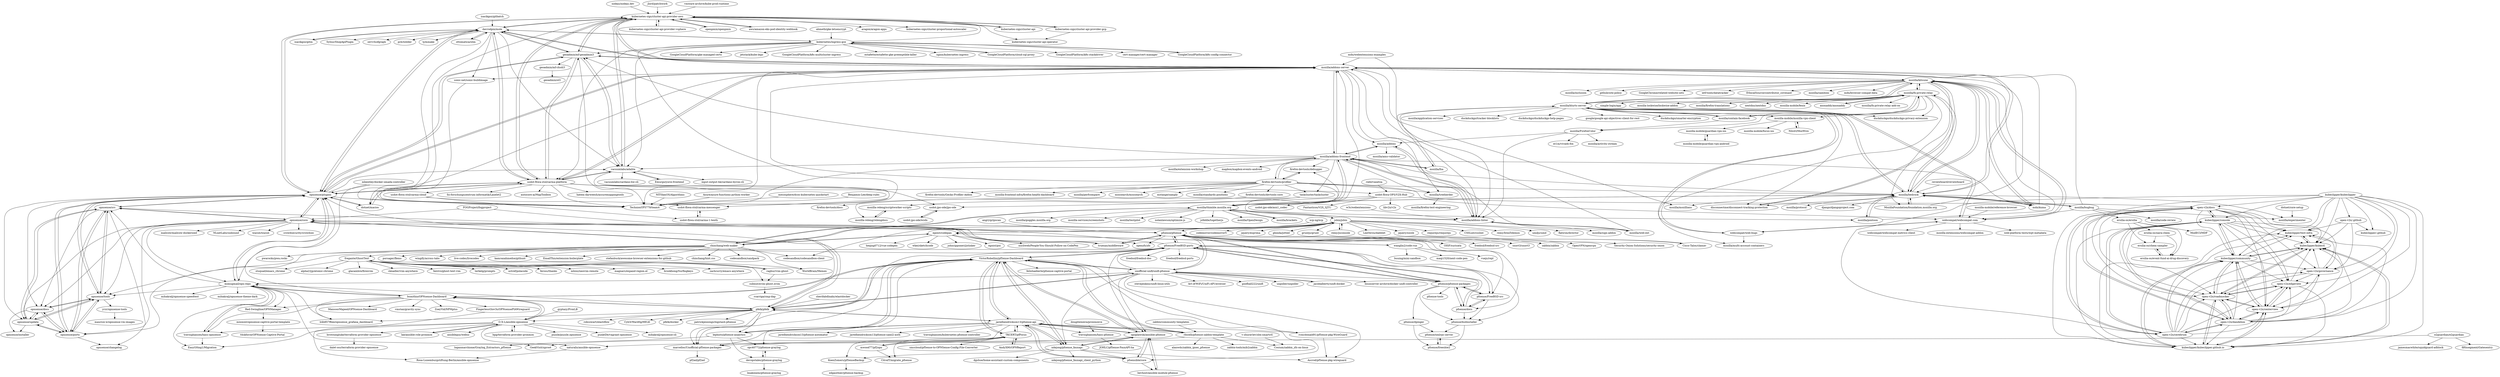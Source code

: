 digraph G {
"nodejs/nodejs.dev" -> "kubernetes-sigs/cluster-api-provider-aws" ["e"=1]
"fregante/GhostText" -> "raghur/vim-ghost"
"fregante/GhostText" -> "subnut/nvim-ghost.nvim"
"fregante/GhostText" -> "alpha22jp/atomic-chrome" ["e"=1]
"fregante/GhostText" -> "glacambre/firenvim" ["e"=1]
"fregante/GhostText" -> "cknadler/vim-anywhere" ["e"=1]
"fregante/GhostText" -> "falstro/ghost-text-vim"
"fregante/GhostText" -> "terkelg/prompts" ["e"=1]
"fregante/GhostText" -> "octref/polacode" ["e"=1]
"fregante/GhostText" -> "feross/thanks" ["e"=1]
"fregante/GhostText" -> "mhinz/neovim-remote" ["e"=1]
"fregante/GhostText" -> "magnars/expand-region.el" ["e"=1]
"fregante/GhostText" -> "WorldBrain/Memex" ["e"=1]
"fregante/GhostText" -> "brookhong/Surfingkeys" ["e"=1]
"fregante/GhostText" -> "zachcurry/emacs-anywhere" ["e"=1]
"fregante/GhostText" -> "stsquad/emacs_chrome" ["e"=1]
"GoogleCloudPlatform/k8s-config-connector" -> "kubernetes/ingress-gce" ["e"=1]
"pfsense/pfsense" -> "opnsense/core"
"pfsense/pfsense" -> "pfsense/FreeBSD-ports"
"pfsense/pfsense" -> "pfsense/pfsense-packages"
"pfsense/pfsense" -> "truenas/middleware" ["e"=1]
"pfsense/pfsense" -> "OISF/suricata" ["e"=1]
"pfsense/pfsense" -> "freebsd/freebsd-src" ["e"=1]
"pfsense/pfsense" -> "openzfs/zfs" ["e"=1]
"pfsense/pfsense" -> "pfsense/FreeBSD-src"
"pfsense/pfsense" -> "snort3/snort3" ["e"=1]
"pfsense/pfsense" -> "unofficial-unifi/unifi-pfsense"
"pfsense/pfsense" -> "pfsense/docs"
"pfsense/pfsense" -> "zabbix/zabbix" ["e"=1]
"pfsense/pfsense" -> "OpenVPN/openvpn" ["e"=1]
"pfsense/pfsense" -> "Security-Onion-Solutions/security-onion" ["e"=1]
"pfsense/pfsense" -> "Cisco-Talos/clamav" ["e"=1]
"anonaddy/anonaddy" -> "mozilla/fx-private-relay" ["e"=1]
"mozilla/fx-private-relay" -> "mozilla/blurts-server"
"mozilla/fx-private-relay" -> "mozilla/fx-private-relay-add-on"
"mozilla/fx-private-relay" -> "anonaddy/anonaddy" ["e"=1]
"mozilla/fx-private-relay" -> "simple-login/app" ["e"=1]
"mozilla/fx-private-relay" -> "mozilla/contain-facebook" ["e"=1]
"mozilla/fx-private-relay" -> "mozilla/multi-account-containers" ["e"=1]
"mozilla/fx-private-relay" -> "mozilla/kitsune"
"mozilla/fx-private-relay" -> "mozilla-mobile/mozilla-vpn-client"
"mozilla/fx-private-relay" -> "mozilla-lockwise/lockwise-addon" ["e"=1]
"mozilla/fx-private-relay" -> "mozilla/firefox-translations" ["e"=1]
"mozilla/fx-private-relay" -> "mozilla/FirefoxColor"
"mozilla/fx-private-relay" -> "duckduckgo/duckduckgo-privacy-extension" ["e"=1]
"mozilla/fx-private-relay" -> "mozilla/bedrock"
"mozilla/fx-private-relay" -> "nextdns/nextdns" ["e"=1]
"mozilla/fx-private-relay" -> "mozilla-mobile/fenix" ["e"=1]
"ottomatica/slim" -> "davrodpin/mole" ["e"=1]
"mbentley/docker-omada-controller" -> "mimugmail/opn-repo" ["e"=1]
"mbentley/docker-omada-controller" -> "opnsense/plugins" ["e"=1]
"kubernetes-sigs/cluster-api" -> "kubernetes-sigs/cluster-api-provider-aws" ["e"=1]
"davrodpin/mole" -> "geoadmin/mf-geoadmin3"
"davrodpin/mole" -> "usdot-fhwa-stol/carma-platform"
"davrodpin/mole" -> "TechnionYP5779/team4"
"davrodpin/mole" -> "kubernetes-sigs/cluster-api-provider-aws"
"davrodpin/mole" -> "vacuumlabs/adalite"
"davrodpin/mole" -> "mozilla/addons-server"
"davrodpin/mole" -> "opnsense/plugins"
"davrodpin/mole" -> "kubernetes/ingress-gce"
"davrodpin/mole" -> "ottomatica/slim" ["e"=1]
"davrodpin/mole" -> "sonic-net/sonic-buildimage" ["e"=1]
"davrodpin/mole" -> "isacikgoz/gitin" ["e"=1]
"davrodpin/mole" -> "Sylius/ShopApiPlugin" ["e"=1]
"davrodpin/mole" -> "zevv/lsofgraph" ["e"=1]
"davrodpin/mole" -> "pch/welder" ["e"=1]
"davrodpin/mole" -> "tj/mmake" ["e"=1]
"e2guardian/e2guardian" -> "marcelloc/Unofficial-pfSense-packages"
"e2guardian/e2guardian" -> "jamesmacwhite/squidguard-adblock"
"e2guardian/e2guardian" -> "fifthsegment/Gatesentry"
"FOGProject/fogproject" -> "opnsense/core" ["e"=1]
"FOGProject/fogproject" -> "pfsense/pfsense" ["e"=1]
"unofficial-unifi/unifi-pfsense" -> "Ascrod/pfSense-pkg-wireguard"
"unofficial-unifi/unifi-pfsense" -> "VictorRobellini/pfSense-Dashboard"
"unofficial-unifi/unifi-pfsense" -> "pfelk/pfelk"
"unofficial-unifi/unifi-pfsense" -> "stevejenkins/unifi-linux-utils" ["e"=1]
"unofficial-unifi/unifi-pfsense" -> "Art-of-WiFi/UniFi-API-browser" ["e"=1]
"unofficial-unifi/unifi-pfsense" -> "pfsense/pfsense"
"unofficial-unifi/unifi-pfsense" -> "opoplawski/ansible-pfsense"
"unofficial-unifi/unifi-pfsense" -> "goofball222/unifi" ["e"=1]
"unofficial-unifi/unifi-pfsense" -> "pfsense/FreeBSD-ports"
"unofficial-unifi/unifi-pfsense" -> "ndejong/pfsense_fauxapi"
"unofficial-unifi/unifi-pfsense" -> "unpoller/unpoller" ["e"=1]
"unofficial-unifi/unifi-pfsense" -> "pfsense/pfsense-packages"
"unofficial-unifi/unifi-pfsense" -> "jacobalberty/unifi-docker" ["e"=1]
"unofficial-unifi/unifi-pfsense" -> "mimugmail/opn-repo"
"unofficial-unifi/unifi-pfsense" -> "linuxserver-archive/docker-unifi-controller" ["e"=1]
"NITSkmOS/Algorithms" -> "TechnionYP5779/team4"
"pfsense/pfsense-packages" -> "pfsense/FreeBSD-ports"
"pfsense/pfsense-packages" -> "pfsense/bsdinstaller"
"pfsense/pfsense-packages" -> "pfsense/FreeBSD-src"
"pfsense/pfsense-packages" -> "pfsense-tools"
"pfsense/pfsense-packages" -> "pfsense/docs"
"pfsense/pfsense-packages" -> "pfsense/pfsense"
"pfsense/pfsense-packages" -> "pfsense/dpinger"
"isacikgoz/gitbatch" -> "davrodpin/mole" ["e"=1]
"isacikgoz/gitin" -> "davrodpin/mole" ["e"=1]
"jlord/patchwork" -> "kubernetes-sigs/cluster-api-provider-aws" ["e"=1]
"mdn/kuma" -> "mozilla/bedrock" ["e"=1]
"mdn/kuma" -> "mozilla/addons-server" ["e"=1]
"mdn/kuma" -> "mozilla/kitsune" ["e"=1]
"mdn/kuma" -> "mozilla/addons-frontend" ["e"=1]
"pfelk/pfelk" -> "VictorRobellini/pfSense-Dashboard"
"pfelk/pfelk" -> "bsmithio/OPNsense-Dashboard"
"pfelk/pfelk" -> "pfelk/docker"
"pfelk/pfelk" -> "patrickjennings/logstash-pfsense"
"pfelk/pfelk" -> "jaredhendrickson13/pfsense-api"
"pfelk/pfelk" -> "b4b857f6ee/opnsense_grafana_dashboard"
"pfelk/pfelk" -> "lephisto/pfsense-analytics"
"pfelk/pfelk" -> "robcowart/elastiflow" ["e"=1]
"pfelk/pfelk" -> "O-X-L/ansible-opnsense"
"pfelk/pfelk" -> "opnsense/plugins"
"pfelk/pfelk" -> "unofficial-unifi/unifi-pfsense"
"pfelk/pfelk" -> "mimugmail/opn-repo"
"pfelk/pfelk" -> "Cyb3rWard0g/HELK" ["e"=1]
"pfelk/pfelk" -> "marcelloc/Unofficial-pfSense-packages"
"pfelk/pfelk" -> "opnsense/core"
"Emurgo/yoroi-frontend" -> "vacuumlabs/adalite" ["e"=1]
"vmware-archive/kube-prod-runtime" -> "kubernetes-sigs/cluster-api-provider-aws" ["e"=1]
"mozilla/pontoon" -> "mozilla/bedrock" ["e"=1]
"mozilla/pontoon" -> "mozilla/kitsune" ["e"=1]
"opnsense/docs" -> "opnsense/update"
"opnsense/docs" -> "opnsense/ports"
"opnsense/docs" -> "opnsense/installer"
"opnsense/docs" -> "opnsense/tools"
"ahmetb/gke-letsencrypt" -> "kubernetes/ingress-gce" ["e"=1]
"mozilla/FirefoxColor" -> "mozilla/addons"
"mozilla/FirefoxColor" -> "mozilla/addons-linter"
"mozilla/FirefoxColor" -> "nt1m/vivaldi-fox" ["e"=1]
"mozilla/FirefoxColor" -> "mozilla/activity-stream" ["e"=1]
"mozilla/bedrock" -> "MozillaFoundation/foundation.mozilla.org"
"mozilla/bedrock" -> "mozilla/addons-server"
"mozilla/bedrock" -> "mozilla/kitsune"
"mozilla/bedrock" -> "mozilla/protocol" ["e"=1]
"mozilla/bedrock" -> "mdn/kuma" ["e"=1]
"mozilla/bedrock" -> "mozilla/pontoon" ["e"=1]
"mozilla/bedrock" -> "mozilla/bugbug"
"mozilla/bedrock" -> "mozilla/mozillians" ["e"=1]
"mozilla/bedrock" -> "django/djangoproject.com" ["e"=1]
"mozilla/bedrock" -> "mozilla/thimble.mozilla.org"
"mozilla/bedrock" -> "mozilla/blurts-server"
"mozilla/bedrock" -> "disconnectme/disconnect-tracking-protection" ["e"=1]
"mozilla/bedrock" -> "mozilla/fx-private-relay"
"mozilla/bedrock" -> "mozilla/addons-frontend"
"mozilla/bedrock" -> "mozilla/experimenter"
"kubernetes/ingress-gce" -> "GoogleCloudPlatform/gke-managed-certs" ["e"=1]
"kubernetes/ingress-gce" -> "kubernetes-sigs/cluster-api-provider-aws"
"kubernetes/ingress-gce" -> "geoadmin/mf-geoadmin3"
"kubernetes/ingress-gce" -> "jetstack/kube-lego" ["e"=1]
"kubernetes/ingress-gce" -> "GoogleCloudPlatform/k8s-multicluster-ingress" ["e"=1]
"kubernetes/ingress-gce" -> "TechnionYP5779/team4"
"kubernetes/ingress-gce" -> "usdot-fhwa-stol/carma-platform"
"kubernetes/ingress-gce" -> "GoogleCloudPlatform/k8s-config-connector" ["e"=1]
"kubernetes/ingress-gce" -> "estafette/estafette-gke-preemptible-killer" ["e"=1]
"kubernetes/ingress-gce" -> "nginx/kubernetes-ingress" ["e"=1]
"kubernetes/ingress-gce" -> "GoogleCloudPlatform/cloud-sql-proxy" ["e"=1]
"kubernetes/ingress-gce" -> "GoogleCloudPlatform/k8s-stackdriver" ["e"=1]
"kubernetes/ingress-gce" -> "davrodpin/mole"
"kubernetes/ingress-gce" -> "vacuumlabs/adalite"
"kubernetes/ingress-gce" -> "cert-manager/cert-manager" ["e"=1]
"angryip/ipscan" -> "pfsense/pfsense" ["e"=1]
"kubernetes-sigs/cluster-api-provider-aws" -> "geoadmin/mf-geoadmin3"
"kubernetes-sigs/cluster-api-provider-aws" -> "kubernetes-sigs/cluster-api" ["e"=1]
"kubernetes-sigs/cluster-api-provider-aws" -> "usdot-fhwa-stol/carma-platform"
"kubernetes-sigs/cluster-api-provider-aws" -> "kubernetes-sigs/cluster-api-provider-gcp"
"kubernetes-sigs/cluster-api-provider-aws" -> "TechnionYP5779/team4"
"kubernetes-sigs/cluster-api-provider-aws" -> "kubernetes-sigs/cluster-api-provider-vsphere" ["e"=1]
"kubernetes-sigs/cluster-api-provider-aws" -> "opnsense/plugins"
"kubernetes-sigs/cluster-api-provider-aws" -> "mozilla/addons-server"
"kubernetes-sigs/cluster-api-provider-aws" -> "openpmix/openpmix" ["e"=1]
"kubernetes-sigs/cluster-api-provider-aws" -> "aws/amazon-eks-pod-identity-webhook" ["e"=1]
"kubernetes-sigs/cluster-api-provider-aws" -> "kubernetes-sigs/cluster-api-operator" ["e"=1]
"kubernetes-sigs/cluster-api-provider-aws" -> "aragon/aragon-apps" ["e"=1]
"kubernetes-sigs/cluster-api-provider-aws" -> "davrodpin/mole"
"kubernetes-sigs/cluster-api-provider-aws" -> "vacuumlabs/adalite"
"kubernetes-sigs/cluster-api-provider-aws" -> "kubernetes-sigs/cluster-proportional-autoscaler" ["e"=1]
"mozilla/contain-facebook" -> "mozilla/fx-private-relay" ["e"=1]
"mozilla/contain-facebook" -> "mozilla/FirefoxColor" ["e"=1]
"mozilla/contain-facebook" -> "mozilla/blurts-server" ["e"=1]
"mozilla-mobile/reference-browser" -> "webcompat/webcompat.com" ["e"=1]
"mozilla/addons-server" -> "mozilla/addons-frontend"
"mozilla/addons-server" -> "usdot-fhwa-stol/carma-platform"
"mozilla/addons-server" -> "opnsense/plugins"
"mozilla/addons-server" -> "kubernetes-sigs/cluster-api-provider-aws"
"mozilla/addons-server" -> "mozilla/addons"
"mozilla/addons-server" -> "geoadmin/mf-geoadmin3"
"mozilla/addons-server" -> "mozilla/addons-linter"
"mozilla/addons-server" -> "mozilla/bedrock"
"mozilla/addons-server" -> "TechnionYP5779/team4"
"mozilla/addons-server" -> "mozilla/kitsune"
"mozilla/addons-server" -> "davrodpin/mole"
"mozilla/addons-server" -> "dotnet/macios" ["e"=1]
"mozilla/addons-server" -> "sonic-net/sonic-buildimage" ["e"=1]
"mozilla/addons-server" -> "mozilla/mozillians" ["e"=1]
"mozilla/addons-server" -> "mozilla/treeherder"
"taskcluster/taskcluster" -> "mozilla-releng/scriptworker-scripts"
"taskcluster/taskcluster" -> "mozilla-releng/relengdocs"
"vacuumlabs/adalite" -> "TechnionYP5779/team4"
"vacuumlabs/adalite" -> "Emurgo/yoroi-frontend" ["e"=1]
"vacuumlabs/adalite" -> "geoadmin/mf-geoadmin3"
"vacuumlabs/adalite" -> "input-output-hk/cardano-byron-cli" ["e"=1]
"vacuumlabs/adalite" -> "vacuumlabs/cardano-hw-cli" ["e"=1]
"vacuumlabs/adalite" -> "usdot-fhwa-stol/carma-platform"
"vacuumlabs/adalite" -> "kubernetes-sigs/cluster-api-provider-aws"
"mozilla/bugbug" -> "mozilla/experimenter"
"mozilla/bugbug" -> "mozilla/addons-server"
"mozilla/bugbug" -> "mozilla/bedrock"
"mozilla/bugbug" -> "mozilla/code-review"
"mozilla/bugbug" -> "webcompat/webcompat.com"
"mozilla/bugbug" -> "ersilia-os/ersilia"
"webcompat/web-bugs" -> "webcompat/webcompat.com"
"webcompat/web-bugs" -> "mozilla/blurts-server"
"webcompat/web-bugs" -> "mozilla/multi-account-containers" ["e"=1]
"mozilla/brackets" -> "mozilla/thimble.mozilla.org"
"opoplawski/ansible-pfsense" -> "pfsensible/core"
"opoplawski/ansible-pfsense" -> "bevhost/ansible-module-pfsense"
"opoplawski/ansible-pfsense" -> "jaredhendrickson13/pfsense-api"
"opoplawski/ansible-pfsense" -> "naturalis/ansible-opnsense"
"opoplawski/ansible-pfsense" -> "VictorRobellini/pfSense-Dashboard"
"opoplawski/ansible-pfsense" -> "ndejong/pfsense_fauxapi"
"raghur/vim-ghost" -> "subnut/nvim-ghost.nvim"
"raghur/vim-ghost" -> "fregante/GhostText"
"aws/amazon-eks-pod-identity-webhook" -> "kubernetes-sigs/cluster-api-provider-aws" ["e"=1]
"kubernetes-sigs/cluster-api-provider-gcp" -> "kubernetes-sigs/cluster-api-operator" ["e"=1]
"kubernetes-sigs/cluster-api-provider-gcp" -> "kubernetes-sigs/cluster-api-provider-aws"
"mozilla/blurts-server" -> "mozilla/fx-private-relay"
"mozilla/blurts-server" -> "mozilla/kitsune"
"mozilla/blurts-server" -> "webcompat/webcompat.com"
"mozilla/blurts-server" -> "mozilla/fxa" ["e"=1]
"mozilla/blurts-server" -> "webcompat/web-bugs"
"mozilla/blurts-server" -> "mozilla/bedrock"
"mozilla/blurts-server" -> "mozilla/application-services" ["e"=1]
"mozilla/blurts-server" -> "duckduckgo/tracker-blocklists" ["e"=1]
"mozilla/blurts-server" -> "disconnectme/disconnect-tracking-protection" ["e"=1]
"mozilla/blurts-server" -> "duckduckgo/duckduckgo-help-pages" ["e"=1]
"mozilla/blurts-server" -> "mozilla/contain-facebook" ["e"=1]
"mozilla/blurts-server" -> "mozilla-mobile/mozilla-vpn-client"
"mozilla/blurts-server" -> "google/google-api-objectivec-client-for-rest" ["e"=1]
"mozilla/blurts-server" -> "duckduckgo/smarter-encryption" ["e"=1]
"mozilla/blurts-server" -> "duckduckgo/duckduckgo-privacy-extension" ["e"=1]
"kubernetes-sigs/cluster-api-provider-vsphere" -> "kubernetes-sigs/cluster-api-provider-aws" ["e"=1]
"webcompat/webcompat.com" -> "webcompat/web-bugs"
"webcompat/webcompat.com" -> "mozilla/kitsune"
"webcompat/webcompat.com" -> "webcompat/webcompat-metrics-client"
"webcompat/webcompat.com" -> "mozilla/blurts-server"
"webcompat/webcompat.com" -> "mozilla-extensions/webcompat-addon"
"webcompat/webcompat.com" -> "web-platform-tests/wpt-metadata" ["e"=1]
"geoadmin/mf-geoadmin3" -> "TechnionYP5779/team4"
"geoadmin/mf-geoadmin3" -> "usdot-fhwa-stol/carma-platform"
"geoadmin/mf-geoadmin3" -> "kubernetes-sigs/cluster-api-provider-aws"
"geoadmin/mf-geoadmin3" -> "vacuumlabs/adalite"
"geoadmin/mf-geoadmin3" -> "davrodpin/mole"
"geoadmin/mf-geoadmin3" -> "opnsense/plugins"
"geoadmin/mf-geoadmin3" -> "geoadmin/mf-chsdi3"
"geoadmin/mf-geoadmin3" -> "mozilla/addons-server"
"usdot-fhwa-OPS/V2X-Hub" -> "libv2x/v2x"
"usdot-fhwa-OPS/V2X-Hub" -> "usdot-jpo-ode/asn1_codec"
"usdot-fhwa-OPS/V2X-Hub" -> "Fantasticos/V2X_SJTU"
"usdot-fhwa-OPS/V2X-Hub" -> "usdot-jpo-ode/jpo-ode"
"usdot-fhwa-OPS/V2X-Hub" -> "open-v2x/docs"
"xcp-ng/xcp" -> "pfsense/pfsense" ["e"=1]
"Azure/azure-functions-python-worker" -> "TechnionYP5779/team4" ["e"=1]
"mesosphere/dcos-kubernetes-quickstart" -> "TechnionYP5779/team4" ["e"=1]
"usdot-jpo-ode/wzdx" -> "usdot-jpo-ode/jpo-ode"
"mozilla-releng/relengdocs" -> "mozilla-releng/scriptworker-scripts"
"mozilla-releng/scriptworker-scripts" -> "mozilla-releng/relengdocs"
"pfsense/bsdinstaller" -> "pfsense/xmlrpc-server"
"pfsense/bsdinstaller" -> "pfsense/freesbie2"
"AndyX90/OPNReport" -> "TKCERT/pfFocus"
"Benjamin-Lee/deep-rules" -> "TechnionYP5779/team4"
"usdot-fhwa-stol/carma-platform" -> "opnsense/plugins"
"usdot-fhwa-stol/carma-platform" -> "geoadmin/mf-geoadmin3"
"usdot-fhwa-stol/carma-platform" -> "TechnionYP5779/team4"
"usdot-fhwa-stol/carma-platform" -> "kubernetes-sigs/cluster-api-provider-aws"
"usdot-fhwa-stol/carma-platform" -> "mozilla/addons-server"
"usdot-fhwa-stol/carma-platform" -> "usdot-fhwa-stol/carma-cloud"
"usdot-fhwa-stol/carma-platform" -> "davrodpin/mole"
"usdot-fhwa-stol/carma-platform" -> "usdot-fhwa-OPS/V2X-Hub"
"usdot-fhwa-stol/carma-platform" -> "hatem-darweesh/assuremappingtools" ["e"=1]
"usdot-fhwa-stol/carma-platform" -> "usdot-jpo-ode/jpo-ode"
"usdot-fhwa-stol/carma-platform" -> "fzi-forschungszentrum-informatik/Lanelet2" ["e"=1]
"usdot-fhwa-stol/carma-platform" -> "usdot-fhwa-stol/carma-messenger"
"usdot-fhwa-stol/carma-platform" -> "vacuumlabs/adalite"
"usdot-fhwa-stol/carma-platform" -> "autocore-ai/MapToolbox" ["e"=1]
"usdot-fhwa-stol/carma-platform" -> "dotnet/macios" ["e"=1]
"opc40772/pfsense-graylog" -> "devopstales/pfsense-graylog"
"pfsense/xmlrpc-server" -> "pfsense/freesbie2"
"naturalis/ansible-opnsense" -> "Rosa-Luxemburgstiftung-Berlin/ansible-opnsense"
"geoadmin/mf-chsdi3" -> "geoadmin/ol3"
"pfsense/docs" -> "pfsense/FreeBSD-src"
"pfsense/docs" -> "pfsense/FreeBSD-ports"
"pfsense/docs" -> "pfsense/pfsense-packages"
"pfsense/docs" -> "pfsense/bsdinstaller"
"usdot-fhwa-stol/carma-cloud" -> "usdot-fhwa-stol/carma-1-tenth"
"usdot-fhwa-stol/carma-cloud" -> "usdot-fhwa-stol/carma-messenger"
"devopstales/pfsense-graylog" -> "lmakonem/pfsense-graylog"
"devopstales/pfsense-graylog" -> "opc40772/pfsense-graylog"
"bevhost/ansible-module-pfsense" -> "opoplawski/ansible-pfsense"
"opnsense/core" -> "opnsense/plugins"
"opnsense/core" -> "pfsense/pfsense"
"opnsense/core" -> "opnsense/src"
"opnsense/core" -> "opnsense/tools"
"opnsense/core" -> "opnsense/ports"
"opnsense/core" -> "opnsense/update"
"opnsense/core" -> "truenas/middleware" ["e"=1]
"opnsense/core" -> "mailcow/mailcow-dockerized" ["e"=1]
"opnsense/core" -> "NLnetLabs/unbound" ["e"=1]
"opnsense/core" -> "openzfs/zfs" ["e"=1]
"opnsense/core" -> "wazuh/wazuh" ["e"=1]
"opnsense/core" -> "mimugmail/opn-repo"
"opnsense/core" -> "opnsense/docs"
"opnsense/core" -> "crowdsecurity/crowdsec" ["e"=1]
"opnsense/core" -> "pfelk/pfelk"
"opnsense/tools" -> "opnsense/ports"
"opnsense/tools" -> "opnsense/update"
"opnsense/tools" -> "opnsense/src"
"opnsense/tools" -> "opnsense/plugins"
"opnsense/tools" -> "opnsense/docs"
"opnsense/tools" -> "yrzr/opnsense-tools"
"sherifabdlnaby/elastdocker" -> "pfelk/pfelk" ["e"=1]
"pfsensible/core" -> "opoplawski/ansible-pfsense"
"pfsensible/core" -> "bevhost/ansible-module-pfsense"
"pfsensible/core" -> "jaredhendrickson13/pfsense-api"
"opnsense/src" -> "opnsense/ports"
"opnsense/src" -> "opnsense/tools"
"opnsense/src" -> "opnsense/update"
"opnsense/src" -> "opnsense/plugins"
"opnsense/src" -> "opnsense/core"
"opnsense/src" -> "opnsense/docs"
"opnsense/src" -> "opnsense/changelog"
"opnsense/ports" -> "opnsense/tools"
"opnsense/ports" -> "opnsense/src"
"opnsense/ports" -> "opnsense/update"
"opnsense/ports" -> "opnsense/plugins"
"opnsense/ports" -> "opnsense/changelog"
"opnsense/ports" -> "opnsense/docs"
"ersilia-os/ersilia" -> "ersilia-os/chem-sampler"
"ersilia-os/ersilia" -> "ersilia-os/event-fund-ai-drug-discovery"
"ersilia-os/ersilia" -> "ersilia-os/zaira-chem"
"ersilia-os/ersilia" -> "ModECI/MDF"
"NilsIrl/MozWire" -> "mozilla-mobile/mozilla-vpn-client" ["e"=1]
"VictorRobellini/pfSense-Dashboard" -> "bsmithio/OPNsense-Dashboard"
"VictorRobellini/pfSense-Dashboard" -> "pfelk/pfelk"
"VictorRobellini/pfSense-Dashboard" -> "lephisto/pfsense-analytics"
"VictorRobellini/pfSense-Dashboard" -> "jaredhendrickson13/pfsense-api"
"VictorRobellini/pfSense-Dashboard" -> "TKCERT/pfFocus"
"VictorRobellini/pfSense-Dashboard" -> "opoplawski/ansible-pfsense"
"VictorRobellini/pfSense-Dashboard" -> "rbicelli/pfsense-zabbix-template"
"VictorRobellini/pfSense-Dashboard" -> "pfsensible/core"
"VictorRobellini/pfSense-Dashboard" -> "rcmcdonald91/pfSense-pkg-WireGuard"
"VictorRobellini/pfSense-Dashboard" -> "felixhaeberle/pfsense-captive-portal"
"VictorRobellini/pfSense-Dashboard" -> "marcelloc/Unofficial-pfSense-packages"
"VictorRobellini/pfSense-Dashboard" -> "ndejong/pfsense_fauxapi"
"VictorRobellini/pfSense-Dashboard" -> "opc40772/pfsense-graylog"
"VictorRobellini/pfSense-Dashboard" -> "unofficial-unifi/unifi-pfsense"
"VictorRobellini/pfSense-Dashboard" -> "pfsense/FreeBSD-ports"
"reviewboard/reviewboard" -> "mozilla/bedrock" ["e"=1]
"jaredhendrickson13/pfsense-api" -> "ndejong/pfsense_fauxapi"
"jaredhendrickson13/pfsense-api" -> "pfsensible/core"
"jaredhendrickson13/pfsense-api" -> "opoplawski/ansible-pfsense"
"jaredhendrickson13/pfsense-api" -> "VictorRobellini/pfSense-Dashboard"
"jaredhendrickson13/pfsense-api" -> "TKCERT/pfFocus"
"jaredhendrickson13/pfsense-api" -> "travisghansen/hass-pfsense"
"jaredhendrickson13/pfsense-api" -> "rbicelli/pfsense-zabbix-template"
"jaredhendrickson13/pfsense-api" -> "pfelk/pfelk"
"jaredhendrickson13/pfsense-api" -> "lephisto/pfsense-analytics"
"jaredhendrickson13/pfsense-api" -> "rcmcdonald91/pfSense-pkg-WireGuard"
"jaredhendrickson13/pfsense-api" -> "jaredhendrickson13/pfsense-automator"
"jaredhendrickson13/pfsense-api" -> "marcelloc/Unofficial-pfSense-packages"
"jaredhendrickson13/pfsense-api" -> "jaredhendrickson13/pfsense-saml2-auth"
"jaredhendrickson13/pfsense-api" -> "travisghansen/kubernetes-pfsense-controller" ["e"=1]
"jaredhendrickson13/pfsense-api" -> "KoenZomers/pfSenseBackup"
"rbicelli/pfsense-zabbix-template" -> "marcelloc/Unofficial-pfSense-packages"
"rbicelli/pfsense-zabbix-template" -> "VictorRobellini/pfSense-Dashboard"
"rbicelli/pfsense-zabbix-template" -> "jaredhendrickson13/pfsense-api"
"rbicelli/pfsense-zabbix-template" -> "zabbix-tools/mib2zabbix" ["e"=1]
"rbicelli/pfsense-zabbix-template" -> "Cosium/zabbix_zfs-on-linux"
"rbicelli/pfsense-zabbix-template" -> "alanwds/zabbix_ipsec_pfsense"
"mozilla-mobile/guardian-vpn-android" -> "mozilla-mobile/guardian-vpn-ios"
"lephisto/pfsense-analytics" -> "devopstales/pfsense-graylog"
"lephisto/pfsense-analytics" -> "opc40772/pfsense-graylog"
"lephisto/pfsense-analytics" -> "loganmarchione/Graylog_Extractors_pfSense"
"lephisto/pfsense-analytics" -> "VictorRobellini/pfSense-Dashboard"
"mozilla-mobile/mozilla-vpn-client" -> "NilsIrl/MozWire" ["e"=1]
"mozilla-mobile/mozilla-vpn-client" -> "mozilla-mobile/guardian-vpn-ios"
"mozilla-mobile/mozilla-vpn-client" -> "mozilla-mobile/focus-ios" ["e"=1]
"mozilla-mobile/guardian-vpn-ios" -> "mozilla-mobile/guardian-vpn-android"
"usdot-fhwa-stol/carma-messenger" -> "usdot-fhwa-stol/carma-1-tenth"
"mixmint/opnsense-captive-portal-template" -> "t4skforce/OPNsense-Captive-Portal"
"usdot-fhwa-stol/carma-1-tenth" -> "usdot-fhwa-stol/carma-messenger"
"jsbin/jsbin" -> "egoist/codepan"
"jsbin/jsbin" -> "remy/jsconsole" ["e"=1]
"jsbin/jsbin" -> "chinchang/web-maker"
"jsbin/jsbin" -> "LeaVerou/dabblet" ["e"=1]
"jsbin/jsbin" -> "jquery/sizzle" ["e"=1]
"jsbin/jsbin" -> "requirejs/requirejs" ["e"=1]
"jsbin/jsbin" -> "CSSLint/csslint" ["e"=1]
"jsbin/jsbin" -> "remy/html5demos" ["e"=1]
"jsbin/jsbin" -> "codesandbox/codesandbox-client" ["e"=1]
"jsbin/jsbin" -> "umdjs/umd" ["e"=1]
"jsbin/jsbin" -> "flatiron/director" ["e"=1]
"jsbin/jsbin" -> "codemirror/codemirror5" ["e"=1]
"jsbin/jsbin" -> "jquery/esprima" ["e"=1]
"jsbin/jsbin" -> "ghinda/jotted" ["e"=1]
"jsbin/jsbin" -> "gruntjs/grunt" ["e"=1]
"opnsense/plugins" -> "opnsense/core"
"opnsense/plugins" -> "opnsense/src"
"opnsense/plugins" -> "usdot-fhwa-stol/carma-platform"
"opnsense/plugins" -> "opnsense/ports"
"opnsense/plugins" -> "opnsense/tools"
"opnsense/plugins" -> "opnsense/update"
"opnsense/plugins" -> "mozilla/addons-server"
"opnsense/plugins" -> "geoadmin/mf-geoadmin3"
"opnsense/plugins" -> "kubernetes-sigs/cluster-api-provider-aws"
"opnsense/plugins" -> "opnsense/docs"
"opnsense/plugins" -> "mimugmail/opn-repo"
"opnsense/plugins" -> "TechnionYP5779/team4"
"opnsense/plugins" -> "dotnet/macios" ["e"=1]
"opnsense/plugins" -> "davrodpin/mole"
"opnsense/plugins" -> "vacuumlabs/adalite"
"wanglin2/code-run" -> "egoist/codepan"
"wanglin2/code-run" -> "vuejs/repl" ["e"=1]
"wanglin2/code-run" -> "buuing/mini-sandbox" ["e"=1]
"wanglin2/code-run" -> "maqi1520/next-code-pen"
"jacobalberty/unifi-docker" -> "unofficial-unifi/unifi-pfsense" ["e"=1]
"firefox-devtools/profiler" -> "mozilla/addons-frontend"
"firefox-devtools/profiler" -> "firefox-devtools/debugger" ["e"=1]
"firefox-devtools/profiler" -> "mozsearch/mozsearch" ["e"=1]
"firefox-devtools/profiler" -> "mstange/samply" ["e"=1]
"firefox-devtools/profiler" -> "mozilla/treeherder"
"firefox-devtools/profiler" -> "webcompat/webcompat.com"
"firefox-devtools/profiler" -> "taskcluster/taskcluster"
"firefox-devtools/profiler" -> "mozilla/standards-positions" ["e"=1]
"firefox-devtools/profiler" -> "firefox-devtools/devtools-core"
"firefox-devtools/profiler" -> "mozilla/addons-linter"
"firefox-devtools/profiler" -> "mozilla/bedrock"
"firefox-devtools/profiler" -> "firefox-devtools/Gecko-Profiler-Addon"
"firefox-devtools/profiler" -> "mozilla-frontend-infra/firefox-health-dashboard"
"firefox-devtools/profiler" -> "mozilla/addons-server"
"firefox-devtools/profiler" -> "mozilla/perfcompare"
"w3c/webextensions" -> "mozilla/addons-linter" ["e"=1]
"riebl/vanetza" -> "usdot-fhwa-OPS/V2X-Hub" ["e"=1]
"Red-Swingline/OPNManager" -> "mixmint/opnsense-captive-portal-template"
"KoenZomers/pfSenseBackup" -> "edgauthier/pfsense-backup"
"mozilla/fxa" -> "mozilla/addons-frontend" ["e"=1]
"mozilla/fxa" -> "mozilla/blurts-server" ["e"=1]
"rcmcdonald91/pfSense-pkg-WireGuard" -> "Ascrod/pfSense-pkg-wireguard"
"mimugmail/opn-repo" -> "travisghansen/hass-opnsense"
"mimugmail/opn-repo" -> "opnsense/plugins"
"mimugmail/opn-repo" -> "bsmithio/OPNsense-Dashboard"
"mimugmail/opn-repo" -> "mihakralj/opnsense-speedtest"
"mimugmail/opn-repo" -> "Red-Swingline/OPNManager"
"mimugmail/opn-repo" -> "b4b857f6ee/opnsense_grafana_dashboard"
"mimugmail/opn-repo" -> "opnsense/tools"
"mimugmail/opn-repo" -> "EasyG0ing1/Migration"
"mimugmail/opn-repo" -> "GeekVisit/uproot"
"mimugmail/opn-repo" -> "mihakralj/opnsense-theme-dark"
"mimugmail/opn-repo" -> "opnsense/src"
"ersilia-os/zaira-chem" -> "ersilia-os/chem-sampler"
"ersilia-os/zaira-chem" -> "ersilia-os/event-fund-ai-drug-discovery"
"subnut/nvim-ghost.nvim" -> "rcarriga/cmp-dap" ["e"=1]
"FingerlessGlov3s/OPNsensePIAWireguard" -> "EasyG0ing1/Migration" ["e"=1]
"yrzr/opnsense-tools" -> "maurice-w/opnsense-vm-images"
"pfsense/dpinger" -> "pfsense/xmlrpc-server"
"pfsense/dpinger" -> "pfsense/freesbie2"
"mdn/webextensions-examples" -> "mozilla/addons-linter" ["e"=1]
"mdn/webextensions-examples" -> "mozilla/addons-server" ["e"=1]
"mozilla/kitsune" -> "webcompat/webcompat.com"
"mozilla/kitsune" -> "mozilla/blurts-server"
"mozilla/kitsune" -> "mozilla/addons-server"
"mozilla/kitsune" -> "mozilla/bedrock"
"mozilla/kitsune" -> "mozilla/inclusion" ["e"=1]
"mozilla/kitsune" -> "github/site-policy" ["e"=1]
"mozilla/kitsune" -> "GoogleChrome/related-website-sets" ["e"=1]
"mozilla/kitsune" -> "ietf-tools/datatracker" ["e"=1]
"mozilla/kitsune" -> "EthicalSource/contributor_covenant" ["e"=1]
"mozilla/kitsune" -> "disconnectme/disconnect-tracking-protection" ["e"=1]
"mozilla/kitsune" -> "mdn/kuma" ["e"=1]
"mozilla/kitsune" -> "mozilla/fx-private-relay"
"mozilla/kitsune" -> "mozilla/zamboni" ["e"=1]
"mozilla/kitsune" -> "MozillaFoundation/foundation.mozilla.org"
"mozilla/kitsune" -> "mdn/browser-compat-data" ["e"=1]
"pfsense/FreeBSD-ports" -> "pfsense/FreeBSD-src"
"pfsense/FreeBSD-ports" -> "pfsense/pfsense-packages"
"pfsense/FreeBSD-ports" -> "pfsense/pfsense"
"pfsense/FreeBSD-ports" -> "pfsense/docs"
"pfsense/FreeBSD-ports" -> "pfsense/bsdinstaller"
"pfsense/FreeBSD-ports" -> "marcelloc/Unofficial-pfSense-packages"
"pfsense/FreeBSD-ports" -> "opnsense/src"
"pfsense/FreeBSD-ports" -> "opnsense/ports"
"pfsense/FreeBSD-ports" -> "opoplawski/ansible-pfsense"
"pfsense/FreeBSD-ports" -> "VictorRobellini/pfSense-Dashboard"
"pfsense/FreeBSD-ports" -> "freebsd/freebsd-doc" ["e"=1]
"pfsense/FreeBSD-ports" -> "opnsense/tools"
"pfsense/FreeBSD-ports" -> "freebsd/freebsd-ports" ["e"=1]
"v-zhuravlev/zbx-smartctl" -> "Cosium/zabbix_zfs-on-linux" ["e"=1]
"GoogleCloudPlatform/cloud-sql-proxy" -> "kubernetes/ingress-gce" ["e"=1]
"disconnectme/disconnect-tracking-protection" -> "mozilla/kitsune" ["e"=1]
"bpg/terraform-provider-proxmox" -> "O-X-L/ansible-opnsense" ["e"=1]
"mozilla/addons-linter" -> "mozilla/addons"
"mozilla/addons-linter" -> "mozilla/addons-frontend"
"mozilla/addons-linter" -> "mozilla/sign-addon"
"mozilla/addons-linter" -> "mozilla/web-ext" ["e"=1]
"zabbix/community-templates" -> "rbicelli/pfsense-zabbix-template" ["e"=1]
"travisghansen/hass-pfsense" -> "JOHLC/pfSense-FauxAPI-ha"
"bsmithio/OPNsense-Dashboard" -> "VictorRobellini/pfSense-Dashboard"
"bsmithio/OPNsense-Dashboard" -> "pfelk/pfelk"
"bsmithio/OPNsense-Dashboard" -> "mimugmail/opn-repo"
"bsmithio/OPNsense-Dashboard" -> "O-X-L/ansible-opnsense"
"bsmithio/OPNsense-Dashboard" -> "MansoorMajeed/OPNsense-Dashboard"
"bsmithio/OPNsense-Dashboard" -> "b4b857f6ee/opnsense_grafana_dashboard"
"bsmithio/OPNsense-Dashboard" -> "travisghansen/hass-opnsense"
"bsmithio/OPNsense-Dashboard" -> "Red-Swingline/OPNManager"
"bsmithio/OPNsense-Dashboard" -> "vmstan/gravity-sync" ["e"=1]
"bsmithio/OPNsense-Dashboard" -> "FingerlessGlov3s/OPNsensePIAWireguard" ["e"=1]
"bsmithio/OPNsense-Dashboard" -> "opnsense/plugins"
"bsmithio/OPNsense-Dashboard" -> "ZoeyVid/NPMplus" ["e"=1]
"travisghansen/hass-opnsense" -> "mimugmail/opn-repo"
"travisghansen/hass-opnsense" -> "EasyG0ing1/Migration"
"opnsense/update" -> "opnsense/ports"
"opnsense/update" -> "opnsense/tools"
"opnsense/update" -> "opnsense/src"
"opnsense/update" -> "opnsense/docs"
"opnsense/update" -> "opnsense/installer"
"pfsense/FreeBSD-src" -> "pfsense/FreeBSD-ports"
"pfsense/FreeBSD-src" -> "pfsense/bsdinstaller"
"pfsense/FreeBSD-src" -> "pfsense/pfsense-packages"
"pfsense/FreeBSD-src" -> "pfsense/docs"
"mozilla/addons" -> "mozilla/addons-linter"
"mozilla/addons" -> "mozilla/amo-validator"
"mozilla/addons" -> "mozilla/addons-frontend"
"openpmix/openpmix" -> "kubernetes-sigs/cluster-api-provider-aws" ["e"=1]
"firefox-devtools/debugger" -> "firefox-devtools/profiler" ["e"=1]
"Cisco-Talos/clamav" -> "pfsense/pfsense" ["e"=1]
"mozilla/web-ext" -> "mozilla/addons-linter" ["e"=1]
"mozilla/web-ext" -> "mozilla/addons-server" ["e"=1]
"mozilla/web-ext" -> "mozilla/addons-frontend" ["e"=1]
"mozilla/addons-frontend" -> "mozilla/addons-server"
"mozilla/addons-frontend" -> "mozilla/addons"
"mozilla/addons-frontend" -> "mozilla/addons-linter"
"mozilla/addons-frontend" -> "mozilla/fxa" ["e"=1]
"mozilla/addons-frontend" -> "TechnionYP5779/team4"
"mozilla/addons-frontend" -> "firefox-devtools/profiler"
"mozilla/addons-frontend" -> "mozilla/extension-workshop"
"mozilla/addons-frontend" -> "mapbox/mapbox-events-android" ["e"=1]
"mozilla/addons-frontend" -> "mozilla/treeherder"
"mozilla/addons-frontend" -> "taskcluster/taskcluster"
"mozilla/addons-frontend" -> "mozilla/thimble.mozilla.org"
"mozilla/addons-frontend" -> "vacuumlabs/adalite"
"mozilla/addons-frontend" -> "geoadmin/mf-geoadmin3"
"mozilla/addons-frontend" -> "firefox-devtools/debugger" ["e"=1]
"kubeclipper/kubeclipper" -> "kubeclipper/console"
"kubeclipper/kubeclipper" -> "kubeclipper/community"
"kubeclipper/kubeclipper" -> "open-v2x/edgeview"
"kubeclipper/kubeclipper" -> "open-v2x/cerebrum"
"kubeclipper/kubeclipper" -> "open-v2x/roadmocker"
"kubeclipper/kubeclipper" -> "open-v2x/dandelion"
"kubeclipper/kubeclipper" -> "kubeclipper/kubeclipper.github.io"
"kubeclipper/kubeclipper" -> "open-v2x/centerview"
"kubeclipper/kubeclipper" -> "open-v2x/docs"
"kubeclipper/kubeclipper" -> "kubeclipper/kubectl"
"kubeclipper/kubeclipper" -> "open-v2x/governance"
"kubeclipper/kubeclipper" -> "kubeclipper/test-infra"
"kubeclipper/kubeclipper" -> "open-v2x/.github"
"kubeclipper/kubeclipper" -> "kubeclipper/.github"
"dougiteixeira/proxmoxve" -> "travisghansen/hass-pfsense" ["e"=1]
"sonic-net/sonic-buildimage" -> "TechnionYP5779/team4" ["e"=1]
"kubeclipper/console" -> "kubeclipper/community"
"kubeclipper/console" -> "kubeclipper/kubeclipper.github.io"
"kubeclipper/console" -> "open-v2x/edgeview"
"kubeclipper/console" -> "open-v2x/roadmocker"
"kubeclipper/console" -> "open-v2x/centerview"
"kubeclipper/console" -> "kubeclipper/kubectl"
"kubeclipper/console" -> "kubeclipper/test-infra"
"kubeclipper/console" -> "open-v2x/dandelion"
"kubeclipper/console" -> "open-v2x/cerebrum"
"kubeclipper/console" -> "open-v2x/governance"
"kubeclipper/console" -> "open-v2x/docs"
"kubeclipper/community" -> "kubeclipper/kubeclipper.github.io"
"kubeclipper/community" -> "kubeclipper/kubectl"
"kubeclipper/community" -> "open-v2x/roadmocker"
"kubeclipper/community" -> "kubeclipper/test-infra"
"kubeclipper/community" -> "open-v2x/centerview"
"kubeclipper/community" -> "open-v2x/edgeview"
"kubeclipper/community" -> "kubeclipper/console"
"kubeclipper/community" -> "open-v2x/governance"
"open-v2x/docs" -> "open-v2x/dandelion"
"open-v2x/docs" -> "open-v2x/edgeview"
"open-v2x/docs" -> "open-v2x/roadmocker"
"open-v2x/docs" -> "open-v2x/centerview"
"open-v2x/docs" -> "open-v2x/cerebrum"
"open-v2x/docs" -> "kubeclipper/community"
"open-v2x/docs" -> "kubeclipper/kubectl"
"open-v2x/docs" -> "kubeclipper/console"
"open-v2x/docs" -> "kubeclipper/kubeclipper.github.io"
"open-v2x/docs" -> "open-v2x/governance"
"open-v2x/docs" -> "kubeclipper/test-infra"
"chinchang/web-maker" -> "egoist/codepan"
"chinchang/web-maker" -> "porsager/flems" ["e"=1]
"chinchang/web-maker" -> "jsbin/jsbin"
"chinchang/web-maker" -> "wingify/across-tabs" ["e"=1]
"chinchang/web-maker" -> "live-codes/livecodes" ["e"=1]
"chinchang/web-maker" -> "codesandbox/codesandbox-client" ["e"=1]
"chinchang/web-maker" -> "kamranahmedse/githunt" ["e"=1]
"chinchang/web-maker" -> "EmailThis/extension-boilerplate" ["e"=1]
"chinchang/web-maker" -> "stefanbuck/awesome-browser-extensions-for-github" ["e"=1]
"chinchang/web-maker" -> "fregante/GhostText"
"chinchang/web-maker" -> "chinchang/hint.css" ["e"=1]
"chinchang/web-maker" -> "WorldBrain/Memex" ["e"=1]
"chinchang/web-maker" -> "codesandbox/sandpack" ["e"=1]
"chinchang/web-maker" -> "mozilla/thimble.mozilla.org"
"chinchang/web-maker" -> "pwarocks/pwa.rocks" ["e"=1]
"dotnet/macios" -> "usdot-fhwa-stol/carma-platform" ["e"=1]
"dotnet/macios" -> "opnsense/plugins" ["e"=1]
"dotnet/core-setup" -> "mozilla/experimenter" ["e"=1]
"open-v2x/.github" -> "open-v2x/governance"
"open-v2x/.github" -> "kubeclipper/kubectl"
"open-v2x/.github" -> "kubeclipper/.github"
"open-v2x/.github" -> "kubeclipper/test-infra"
"kubeclipper/kubeclipper.github.io" -> "kubeclipper/kubectl"
"kubeclipper/kubeclipper.github.io" -> "kubeclipper/community"
"kubeclipper/kubeclipper.github.io" -> "open-v2x/centerview"
"kubeclipper/kubeclipper.github.io" -> "open-v2x/roadmocker"
"kubeclipper/kubeclipper.github.io" -> "kubeclipper/test-infra"
"kubeclipper/test-infra" -> "kubeclipper/kubectl"
"open-v2x/dandelion" -> "open-v2x/roadmocker"
"open-v2x/dandelion" -> "open-v2x/centerview"
"open-v2x/dandelion" -> "open-v2x/edgeview"
"open-v2x/dandelion" -> "open-v2x/cerebrum"
"open-v2x/dandelion" -> "kubeclipper/kubectl"
"open-v2x/dandelion" -> "kubeclipper/community"
"open-v2x/dandelion" -> "kubeclipper/kubeclipper.github.io"
"open-v2x/dandelion" -> "open-v2x/governance"
"open-v2x/dandelion" -> "open-v2x/docs"
"open-v2x/dandelion" -> "kubeclipper/test-infra"
"open-v2x/dandelion" -> "kubeclipper/console"
"open-v2x/cerebrum" -> "open-v2x/centerview"
"open-v2x/cerebrum" -> "open-v2x/edgeview"
"open-v2x/cerebrum" -> "open-v2x/roadmocker"
"open-v2x/cerebrum" -> "open-v2x/dandelion"
"open-v2x/cerebrum" -> "kubeclipper/kubectl"
"open-v2x/cerebrum" -> "kubeclipper/community"
"open-v2x/cerebrum" -> "kubeclipper/kubeclipper.github.io"
"open-v2x/cerebrum" -> "open-v2x/docs"
"open-v2x/cerebrum" -> "kubeclipper/console"
"open-v2x/cerebrum" -> "open-v2x/governance"
"open-v2x/cerebrum" -> "kubeclipper/test-infra"
"kubeclipper/kubectl" -> "kubeclipper/test-infra"
"kubeclipper/kubectl" -> "kubeclipper/kubeclipper.github.io"
"kubeclipper/kubectl" -> "kubeclipper/community"
"kubeclipper/kubectl" -> "open-v2x/roadmocker"
"open-v2x/centerview" -> "open-v2x/edgeview"
"open-v2x/centerview" -> "open-v2x/roadmocker"
"open-v2x/centerview" -> "kubeclipper/kubeclipper.github.io"
"open-v2x/centerview" -> "kubeclipper/kubectl"
"open-v2x/centerview" -> "kubeclipper/community"
"open-v2x/centerview" -> "open-v2x/dandelion"
"open-v2x/edgeview" -> "open-v2x/centerview"
"open-v2x/edgeview" -> "open-v2x/roadmocker"
"open-v2x/edgeview" -> "kubeclipper/kubectl"
"open-v2x/edgeview" -> "kubeclipper/kubeclipper.github.io"
"open-v2x/roadmocker" -> "open-v2x/centerview"
"open-v2x/roadmocker" -> "open-v2x/edgeview"
"open-v2x/roadmocker" -> "kubeclipper/kubectl"
"open-v2x/roadmocker" -> "kubeclipper/kubeclipper.github.io"
"open-v2x/roadmocker" -> "kubeclipper/community"
"open-v2x/roadmocker" -> "open-v2x/dandelion"
"open-v2x/governance" -> "kubeclipper/kubectl"
"open-v2x/governance" -> "open-v2x/roadmocker"
"open-v2x/governance" -> "kubeclipper/test-infra"
"open-v2x/governance" -> "open-v2x/centerview"
"open-v2x/governance" -> "open-v2x/edgeview"
"O-X-L/ansible-opnsense" -> "puzzle/puzzle.opnsense"
"O-X-L/ansible-opnsense" -> "browningluke/terraform-provider-opnsense"
"O-X-L/ansible-opnsense" -> "naturalis/ansible-opnsense"
"O-X-L/ansible-opnsense" -> "punktDe/vagrant-opnsense"
"O-X-L/ansible-opnsense" -> "bsmithio/OPNsense-Dashboard"
"O-X-L/ansible-opnsense" -> "mihakralj/opnsense-cli"
"O-X-L/ansible-opnsense" -> "lae/ansible-role-proxmox" ["e"=1]
"O-X-L/ansible-opnsense" -> "Rosa-Luxemburgstiftung-Berlin/ansible-opnsense"
"O-X-L/ansible-opnsense" -> "ansibleguy/webui"
"O-X-L/ansible-opnsense" -> "travisghansen/hass-opnsense"
"O-X-L/ansible-opnsense" -> "bpg/terraform-provider-proxmox" ["e"=1]
"ersilia-os/chem-sampler" -> "ersilia-os/event-fund-ai-drug-discovery"
"ersilia-os/event-fund-ai-drug-discovery" -> "ersilia-os/chem-sampler"
"remy/jsconsole" -> "jsbin/jsbin" ["e"=1]
"lae/ansible-role-proxmox" -> "O-X-L/ansible-opnsense" ["e"=1]
"browningluke/terraform-provider-opnsense" -> "dalet-oss/terraform-provider-opnsense"
"MozillaFoundation/foundation.mozilla.org" -> "mozilla/bedrock"
"MozillaFoundation/foundation.mozilla.org" -> "mozilla/addons-server"
"usdot-jpo-ode/jpo-ode" -> "usdot-jpo-ode/wzdx"
"ndejong/pfsense_fauxapi" -> "jaredhendrickson13/pfsense-api"
"ndejong/pfsense_fauxapi" -> "dgshue/home-assistant-custom-components"
"ndejong/pfsense_fauxapi" -> "opoplawski/ansible-pfsense"
"ndejong/pfsense_fauxapi" -> "ndejong/pfsense_fauxapi_client_python"
"ndejong/pfsense_fauxapi" -> "pfsensible/core"
"ndejong/pfsense_fauxapi" -> "Ascrod/pfSense-pkg-wireguard"
"ndejong/pfsense_fauxapi" -> "KoenZomers/pfSenseBackup"
"ndejong/pfsense_fauxapi" -> "VictorRobellini/pfSense-Dashboard"
"mwood77/pf2opn" -> "TKCERT/pfFocus"
"mwood77/pf2opn" -> "CitraIT/migrate_pfsense"
"pfsense/freesbie2" -> "pfsense/xmlrpc-server"
"firefox-devtools/devtools-core" -> "firefox-devtools/docs"
"marcelloc/Unofficial-pfSense-packages" -> "pf2ad/pf2ad"
"truenas/middleware" -> "pfsense/pfsense" ["e"=1]
"truenas/middleware" -> "opnsense/core" ["e"=1]
"egoist/codepan" -> "wanglin2/code-run"
"egoist/codepan" -> "chinchang/web-maker"
"egoist/codepan" -> "heqing0712/vue-codepen"
"egoist/codepan" -> "wkei/sketchcode"
"egoist/codepan" -> "johncipponeri/jstinker"
"egoist/codepan" -> "jsbin/jsbin"
"egoist/codepan" -> "egoist/poi" ["e"=1]
"egoist/codepan" -> "nucliweb/People-You-Should-Follow-on-CodePen" ["e"=1]
"gyptazy/ProxLB" -> "O-X-L/ansible-opnsense" ["e"=1]
"mozilla/treeherder" -> "mozilla/firefox-test-engineering"
"TKCERT/pfFocus" -> "AndyX90/OPNReport"
"TKCERT/pfFocus" -> "mwood77/pf2opn"
"TKCERT/pfFocus" -> "GeekVisit/uproot"
"TKCERT/pfFocus" -> "smccloud/pfSense-to-OPNSense-Config-File-Converter"
"TKCERT/pfFocus" -> "VictorRobellini/pfSense-Dashboard"
"TKCERT/pfFocus" -> "CitraIT/migrate_pfsense"
"TKCERT/pfFocus" -> "jaredhendrickson13/pfsense-api"
"mozilla/thimble.mozilla.org" -> "mozilla/brackets"
"mozilla/thimble.mozilla.org" -> "mozilla/addons-frontend"
"mozilla/thimble.mozilla.org" -> "mozilla/goggles.mozilla.org"
"mozilla/thimble.mozilla.org" -> "mozilla/bedrock"
"mozilla/thimble.mozilla.org" -> "mozilla-services/screenshots" ["e"=1]
"mozilla/thimble.mozilla.org" -> "firefox-devtools/debugger" ["e"=1]
"mozilla/thimble.mozilla.org" -> "mozilla/testpilot" ["e"=1]
"mozilla/thimble.mozilla.org" -> "mozilla/addons-linter"
"mozilla/thimble.mozilla.org" -> "nolanlawson/optimize-js" ["e"=1]
"mozilla/thimble.mozilla.org" -> "mozilla/addons-server"
"mozilla/thimble.mozilla.org" -> "jsbin/jsbin"
"mozilla/thimble.mozilla.org" -> "jsfiddle/togetherjs" ["e"=1]
"mozilla/thimble.mozilla.org" -> "chinchang/web-maker"
"mozilla/thimble.mozilla.org" -> "mozilla/OpenDesign" ["e"=1]
"mozilla/thimble.mozilla.org" -> "mozilla/pontoon" ["e"=1]
"nodejs/nodejs.dev" ["l"="63.073,-1.236", "c"=175]
"kubernetes-sigs/cluster-api-provider-aws" ["l"="8.519,-43.983"]
"fregante/GhostText" ["l"="8.701,-44.23"]
"raghur/vim-ghost" ["l"="8.725,-44.255"]
"subnut/nvim-ghost.nvim" ["l"="8.75,-44.244"]
"alpha22jp/atomic-chrome" ["l"="-16.616,-11.682", "c"=16]
"glacambre/firenvim" ["l"="-12.79,-9.538", "c"=21]
"cknadler/vim-anywhere" ["l"="-14.641,-9.821", "c"=34]
"falstro/ghost-text-vim" ["l"="8.737,-44.216"]
"terkelg/prompts" ["l"="-0.755,-35.985", "c"=498]
"octref/polacode" ["l"="-0.954,-26.774", "c"=814]
"feross/thanks" ["l"="-4.347,-28.897", "c"=4]
"mhinz/neovim-remote" ["l"="-14.906,-9.815", "c"=34]
"magnars/expand-region.el" ["l"="-16.741,-11.843", "c"=16]
"WorldBrain/Memex" ["l"="-34.913,14.813", "c"=664]
"brookhong/Surfingkeys" ["l"="-50.325,7.824", "c"=1098]
"zachcurry/emacs-anywhere" ["l"="-16.554,-11.889", "c"=16]
"stsquad/emacs_chrome" ["l"="-16.658,-11.628", "c"=16]
"GoogleCloudPlatform/k8s-config-connector" ["l"="45.092,16.539", "c"=213]
"kubernetes/ingress-gce" ["l"="8.538,-43.967"]
"pfsense/pfsense" ["l"="8.675,-43.842"]
"opnsense/core" ["l"="8.589,-43.876"]
"pfsense/FreeBSD-ports" ["l"="8.623,-43.843"]
"pfsense/pfsense-packages" ["l"="8.664,-43.862"]
"truenas/middleware" ["l"="-25.903,-23.396", "c"=1142]
"OISF/suricata" ["l"="-42.763,-33.365", "c"=79]
"freebsd/freebsd-src" ["l"="-25.111,-23.592", "c"=745]
"openzfs/zfs" ["l"="-25.778,-23.524", "c"=1142]
"pfsense/FreeBSD-src" ["l"="8.645,-43.868"]
"snort3/snort3" ["l"="-42.817,-33.373", "c"=79]
"unofficial-unifi/unifi-pfsense" ["l"="8.627,-43.815"]
"pfsense/docs" ["l"="8.645,-43.856"]
"zabbix/zabbix" ["l"="9.668,-3.126", "c"=1177]
"OpenVPN/openvpn" ["l"="-43.173,13.229", "c"=866]
"Security-Onion-Solutions/security-onion" ["l"="-42.63,-33.317", "c"=79]
"Cisco-Talos/clamav" ["l"="-42.881,-33.433", "c"=79]
"anonaddy/anonaddy" ["l"="-51.985,7.348", "c"=682]
"mozilla/fx-private-relay" ["l"="8.358,-44.063"]
"mozilla/blurts-server" ["l"="8.365,-44.089"]
"mozilla/fx-private-relay-add-on" ["l"="8.316,-44.048"]
"simple-login/app" ["l"="-52.075,7.405", "c"=682]
"mozilla/contain-facebook" ["l"="-52.687,12.427", "c"=266]
"mozilla/multi-account-containers" ["l"="-52.617,12.345", "c"=266]
"mozilla/kitsune" ["l"="8.4,-44.068"]
"mozilla-mobile/mozilla-vpn-client" ["l"="8.297,-44.084"]
"mozilla-lockwise/lockwise-addon" ["l"="-11.165,-5.315", "c"=5]
"mozilla/firefox-translations" ["l"="-52.269,10.238", "c"=19]
"mozilla/FirefoxColor" ["l"="8.397,-44.032"]
"duckduckgo/duckduckgo-privacy-extension" ["l"="-52.58,12.53", "c"=266]
"mozilla/bedrock" ["l"="8.437,-44.078"]
"nextdns/nextdns" ["l"="-51.53,13.041", "c"=200]
"mozilla-mobile/fenix" ["l"="-52.673,9.092", "c"=19]
"ottomatica/slim" ["l"="-4.071,-28.261", "c"=4]
"davrodpin/mole" ["l"="8.501,-43.96"]
"mbentley/docker-omada-controller" ["l"="12.024,-8.947", "c"=18]
"mimugmail/opn-repo" ["l"="8.539,-43.86"]
"opnsense/plugins" ["l"="8.529,-43.927"]
"kubernetes-sigs/cluster-api" ["l"="7.894,-9.107", "c"=14]
"geoadmin/mf-geoadmin3" ["l"="8.488,-43.981"]
"usdot-fhwa-stol/carma-platform" ["l"="8.472,-43.965"]
"TechnionYP5779/team4" ["l"="8.499,-43.989"]
"vacuumlabs/adalite" ["l"="8.502,-43.978"]
"mozilla/addons-server" ["l"="8.479,-44.019"]
"sonic-net/sonic-buildimage" ["l"="7.423,-4.663", "c"=491]
"isacikgoz/gitin" ["l"="-13.812,-6.347", "c"=86]
"Sylius/ShopApiPlugin" ["l"="-13.805,24.88", "c"=181]
"zevv/lsofgraph" ["l"="8.816,-8.591", "c"=14]
"pch/welder" ["l"="23.528,-27.291", "c"=28]
"tj/mmake" ["l"="4.205,-8.16", "c"=0]
"e2guardian/e2guardian" ["l"="8.65,-43.69"]
"marcelloc/Unofficial-pfSense-packages" ["l"="8.603,-43.768"]
"jamesmacwhite/squidguard-adblock" ["l"="8.679,-43.673"]
"fifthsegment/Gatesentry" ["l"="8.658,-43.659"]
"FOGProject/fogproject" ["l"="-49.966,10.263", "c"=59]
"Ascrod/pfSense-pkg-wireguard" ["l"="8.662,-43.769"]
"VictorRobellini/pfSense-Dashboard" ["l"="8.584,-43.782"]
"pfelk/pfelk" ["l"="8.573,-43.816"]
"stevejenkins/unifi-linux-utils" ["l"="-16.859,-39.715", "c"=1198]
"Art-of-WiFi/UniFi-API-browser" ["l"="-16.897,-39.743", "c"=1198]
"opoplawski/ansible-pfsense" ["l"="8.616,-43.781"]
"goofball222/unifi" ["l"="-16.903,-39.691", "c"=1198]
"ndejong/pfsense_fauxapi" ["l"="8.628,-43.763"]
"unpoller/unpoller" ["l"="-16.862,-39.755", "c"=1198]
"jacobalberty/unifi-docker" ["l"="-16.894,-39.711", "c"=1198]
"linuxserver-archive/docker-unifi-controller" ["l"="11.79,-11.532", "c"=918]
"NITSkmOS/Algorithms" ["l"="8.539,-44.01"]
"pfsense/bsdinstaller" ["l"="8.664,-43.876"]
"pfsense-tools" ["l"="8.699,-43.868"]
"pfsense/dpinger" ["l"="8.691,-43.879"]
"isacikgoz/gitbatch" ["l"="-13.757,-6.312", "c"=86]
"jlord/patchwork" ["l"="26.728,-25.379", "c"=32]
"mdn/kuma" ["l"="9.725,-44.509", "c"=794]
"mozilla/addons-frontend" ["l"="8.498,-44.045"]
"bsmithio/OPNsense-Dashboard" ["l"="8.553,-43.83"]
"pfelk/docker" ["l"="8.583,-43.836"]
"patrickjennings/logstash-pfsense" ["l"="8.533,-43.8"]
"jaredhendrickson13/pfsense-api" ["l"="8.582,-43.757"]
"b4b857f6ee/opnsense_grafana_dashboard" ["l"="8.53,-43.827"]
"lephisto/pfsense-analytics" ["l"="8.548,-43.778"]
"robcowart/elastiflow" ["l"="6.296,-4.117", "c"=725]
"O-X-L/ansible-opnsense" ["l"="8.608,-43.807"]
"Cyb3rWard0g/HELK" ["l"="-42.518,-33.263", "c"=79]
"Emurgo/yoroi-frontend" ["l"="-19.651,7.383", "c"=765]
"vmware-archive/kube-prod-runtime" ["l"="63.109,-1.244", "c"=175]
"mozilla/pontoon" ["l"="-9.452,-7.314", "c"=5]
"opnsense/docs" ["l"="8.557,-43.914"]
"opnsense/update" ["l"="8.574,-43.915"]
"opnsense/ports" ["l"="8.566,-43.903"]
"opnsense/installer" ["l"="8.58,-43.931"]
"opnsense/tools" ["l"="8.583,-43.901"]
"ahmetb/gke-letsencrypt" ["l"="10.473,-10.055", "c"=740]
"mozilla/addons" ["l"="8.457,-44.033"]
"mozilla/addons-linter" ["l"="8.468,-44.052"]
"nt1m/vivaldi-fox" ["l"="-52.975,12.355", "c"=266]
"mozilla/activity-stream" ["l"="-52.914,12.388", "c"=266]
"MozillaFoundation/foundation.mozilla.org" ["l"="8.431,-44.052"]
"mozilla/protocol" ["l"="-3.185,-29.847", "c"=4]
"mozilla/bugbug" ["l"="8.423,-44.109"]
"mozilla/mozillians" ["l"="9.657,-44.541", "c"=794]
"django/djangoproject.com" ["l"="47.104,18.52", "c"=52]
"mozilla/thimble.mozilla.org" ["l"="8.521,-44.111"]
"disconnectme/disconnect-tracking-protection" ["l"="-52.683,12.578", "c"=266]
"mozilla/experimenter" ["l"="8.444,-44.119"]
"GoogleCloudPlatform/gke-managed-certs" ["l"="45.381,16.471", "c"=213]
"jetstack/kube-lego" ["l"="10.376,-10.11", "c"=740]
"GoogleCloudPlatform/k8s-multicluster-ingress" ["l"="10.464,-10.015", "c"=740]
"estafette/estafette-gke-preemptible-killer" ["l"="45.365,16.517", "c"=213]
"nginx/kubernetes-ingress" ["l"="8.169,-8.905", "c"=14]
"GoogleCloudPlatform/cloud-sql-proxy" ["l"="44.994,16.577", "c"=213]
"GoogleCloudPlatform/k8s-stackdriver" ["l"="10.501,-9.974", "c"=740]
"cert-manager/cert-manager" ["l"="8.042,-8.834", "c"=14]
"angryip/ipscan" ["l"="-49.422,10.118", "c"=59]
"kubernetes-sigs/cluster-api-provider-gcp" ["l"="8.565,-43.993"]
"kubernetes-sigs/cluster-api-provider-vsphere" ["l"="9.871,-12.572", "c"=1195]
"openpmix/openpmix" ["l"="-20.747,11.502", "c"=22]
"aws/amazon-eks-pod-identity-webhook" ["l"="7.759,-9.261", "c"=14]
"kubernetes-sigs/cluster-api-operator" ["l"="9.934,-12.62", "c"=1195]
"aragon/aragon-apps" ["l"="-20.763,11.34", "c"=22]
"kubernetes-sigs/cluster-proportional-autoscaler" ["l"="7.744,-9.212", "c"=14]
"mozilla-mobile/reference-browser" ["l"="-52.815,9.259", "c"=19]
"webcompat/webcompat.com" ["l"="8.387,-44.104"]
"dotnet/macios" ["l"="-36.875,-2.306", "c"=113]
"mozilla/treeherder" ["l"="8.525,-44.051"]
"taskcluster/taskcluster" ["l"="8.552,-44.073"]
"mozilla-releng/scriptworker-scripts" ["l"="8.58,-44.082"]
"mozilla-releng/relengdocs" ["l"="8.58,-44.072"]
"input-output-hk/cardano-byron-cli" ["l"="-19.741,7.237", "c"=765]
"vacuumlabs/cardano-hw-cli" ["l"="-19.567,7.362", "c"=765]
"mozilla/code-review" ["l"="8.416,-44.14"]
"ersilia-os/ersilia" ["l"="8.38,-44.171"]
"webcompat/web-bugs" ["l"="8.342,-44.115"]
"mozilla/brackets" ["l"="8.54,-44.134"]
"pfsensible/core" ["l"="8.608,-43.756"]
"bevhost/ansible-module-pfsense" ["l"="8.64,-43.772"]
"naturalis/ansible-opnsense" ["l"="8.648,-43.787"]
"mozilla/fxa" ["l"="12.989,-8.513", "c"=18]
"mozilla/application-services" ["l"="13.154,-8.379", "c"=18]
"duckduckgo/tracker-blocklists" ["l"="9.074,-44.874", "c"=828]
"duckduckgo/duckduckgo-help-pages" ["l"="8.985,-44.857", "c"=828]
"google/google-api-objectivec-client-for-rest" ["l"="43.965,-21.801", "c"=6]
"duckduckgo/smarter-encryption" ["l"="9.058,-44.862", "c"=828]
"webcompat/webcompat-metrics-client" ["l"="8.38,-44.125"]
"mozilla-extensions/webcompat-addon" ["l"="8.366,-44.136"]
"web-platform-tests/wpt-metadata" ["l"="9.698,-44.431", "c"=794]
"geoadmin/mf-chsdi3" ["l"="8.44,-43.969"]
"usdot-fhwa-OPS/V2X-Hub" ["l"="8.35,-43.936"]
"libv2x/v2x" ["l"="8.332,-43.919"]
"usdot-jpo-ode/asn1_codec" ["l"="8.325,-43.932"]
"Fantasticos/V2X_SJTU" ["l"="8.326,-43.944"]
"usdot-jpo-ode/jpo-ode" ["l"="8.397,-43.941"]
"open-v2x/docs" ["l"="8.237,-43.914"]
"xcp-ng/xcp" ["l"="-53.34,-11.803", "c"=400]
"Azure/azure-functions-python-worker" ["l"="-45.126,6.101", "c"=957]
"mesosphere/dcos-kubernetes-quickstart" ["l"="6.553,-13.082", "c"=837]
"usdot-jpo-ode/wzdx" ["l"="8.382,-43.926"]
"pfsense/xmlrpc-server" ["l"="8.694,-43.889"]
"pfsense/freesbie2" ["l"="8.681,-43.89"]
"AndyX90/OPNReport" ["l"="8.505,-43.741"]
"TKCERT/pfFocus" ["l"="8.532,-43.749"]
"Benjamin-Lee/deep-rules" ["l"="8.441,-43.987"]
"usdot-fhwa-stol/carma-cloud" ["l"="8.441,-43.95"]
"hatem-darweesh/assuremappingtools" ["l"="62.74,12.204", "c"=461]
"fzi-forschungszentrum-informatik/Lanelet2" ["l"="62.774,12.163", "c"=461]
"usdot-fhwa-stol/carma-messenger" ["l"="8.453,-43.943"]
"autocore-ai/MapToolbox" ["l"="62.776,12.195", "c"=461]
"opc40772/pfsense-graylog" ["l"="8.528,-43.769"]
"devopstales/pfsense-graylog" ["l"="8.502,-43.765"]
"Rosa-Luxemburgstiftung-Berlin/ansible-opnsense" ["l"="8.644,-43.799"]
"geoadmin/ol3" ["l"="8.416,-43.965"]
"usdot-fhwa-stol/carma-1-tenth" ["l"="8.437,-43.935"]
"lmakonem/pfsense-graylog" ["l"="8.47,-43.755"]
"opnsense/src" ["l"="8.557,-43.892"]
"mailcow/mailcow-dockerized" ["l"="15.573,-8.208", "c"=555]
"NLnetLabs/unbound" ["l"="-51.601,13.172", "c"=200]
"wazuh/wazuh" ["l"="-42.709,-33.342", "c"=79]
"crowdsecurity/crowdsec" ["l"="12.266,-9.249", "c"=18]
"yrzr/opnsense-tools" ["l"="8.634,-43.925"]
"sherifabdlnaby/elastdocker" ["l"="6.264,-11.917", "c"=270]
"opnsense/changelog" ["l"="8.596,-43.914"]
"ersilia-os/chem-sampler" ["l"="8.369,-44.186"]
"ersilia-os/event-fund-ai-drug-discovery" ["l"="8.384,-44.188"]
"ersilia-os/zaira-chem" ["l"="8.373,-44.196"]
"ModECI/MDF" ["l"="8.349,-44.183"]
"NilsIrl/MozWire" ["l"="-51.48,8.777", "c"=19]
"rbicelli/pfsense-zabbix-template" ["l"="8.58,-43.739"]
"rcmcdonald91/pfSense-pkg-WireGuard" ["l"="8.633,-43.746"]
"felixhaeberle/pfsense-captive-portal" ["l"="8.601,-43.727"]
"reviewboard/reviewboard" ["l"="-1.343,12.592", "c"=15]
"travisghansen/hass-pfsense" ["l"="8.55,-43.7"]
"jaredhendrickson13/pfsense-automator" ["l"="8.556,-43.739"]
"jaredhendrickson13/pfsense-saml2-auth" ["l"="8.562,-43.726"]
"travisghansen/kubernetes-pfsense-controller" ["l"="9.813,-11.808", "c"=1246]
"KoenZomers/pfSenseBackup" ["l"="8.634,-43.729"]
"zabbix-tools/mib2zabbix" ["l"="9.58,-3.15", "c"=1177]
"Cosium/zabbix_zfs-on-linux" ["l"="8.589,-43.699"]
"alanwds/zabbix_ipsec_pfsense" ["l"="8.579,-43.713"]
"mozilla-mobile/guardian-vpn-android" ["l"="8.226,-44.097"]
"mozilla-mobile/guardian-vpn-ios" ["l"="8.25,-44.093"]
"loganmarchione/Graylog_Extractors_pfSense" ["l"="8.512,-43.778"]
"mozilla-mobile/focus-ios" ["l"="44.888,-22.247", "c"=6]
"mixmint/opnsense-captive-portal-template" ["l"="8.445,-43.823"]
"t4skforce/OPNsense-Captive-Portal" ["l"="8.42,-43.815"]
"jsbin/jsbin" ["l"="8.546,-44.199"]
"egoist/codepan" ["l"="8.573,-44.237"]
"remy/jsconsole" ["l"="2.313,-34.412", "c"=156]
"chinchang/web-maker" ["l"="8.59,-44.185"]
"LeaVerou/dabblet" ["l"="3.753,-34.124", "c"=179]
"jquery/sizzle" ["l"="-0.332,-31.809", "c"=295]
"requirejs/requirejs" ["l"="-0.373,-31.767", "c"=295]
"CSSLint/csslint" ["l"="-0.129,-31.752", "c"=295]
"remy/html5demos" ["l"="3.705,-34.183", "c"=179]
"codesandbox/codesandbox-client" ["l"="-3.777,-29.202", "c"=4]
"umdjs/umd" ["l"="-0.356,-31.513", "c"=295]
"flatiron/director" ["l"="2.272,-34.33", "c"=156]
"codemirror/codemirror5" ["l"="-2.028,-35.848", "c"=608]
"jquery/esprima" ["l"="2.891,-30.142", "c"=1206]
"ghinda/jotted" ["l"="13.714,-6.997", "c"=67]
"gruntjs/grunt" ["l"="-0.367,-31.729", "c"=295]
"wanglin2/code-run" ["l"="8.59,-44.273"]
"vuejs/repl" ["l"="-7.426,-30.371", "c"=31]
"buuing/mini-sandbox" ["l"="-6.258,-30.153", "c"=4]
"maqi1520/next-code-pen" ["l"="8.599,-44.297"]
"firefox-devtools/profiler" ["l"="8.487,-44.077"]
"firefox-devtools/debugger" ["l"="0.389,-29.282", "c"=12]
"mozsearch/mozsearch" ["l"="21.925,-26.831", "c"=28]
"mstange/samply" ["l"="-10.01,-6.498", "c"=5]
"mozilla/standards-positions" ["l"="9.685,-44.334", "c"=794]
"firefox-devtools/devtools-core" ["l"="8.481,-44.128"]
"firefox-devtools/Gecko-Profiler-Addon" ["l"="8.515,-44.083"]
"mozilla-frontend-infra/firefox-health-dashboard" ["l"="8.472,-44.099"]
"mozilla/perfcompare" ["l"="8.491,-44.1"]
"w3c/webextensions" ["l"="9,-43.541", "c"=982]
"riebl/vanetza" ["l"="52.73,4.053", "c"=1110]
"Red-Swingline/OPNManager" ["l"="8.489,-43.833"]
"edgauthier/pfsense-backup" ["l"="8.667,-43.714"]
"travisghansen/hass-opnsense" ["l"="8.532,-43.841"]
"mihakralj/opnsense-speedtest" ["l"="8.489,-43.865"]
"EasyG0ing1/Migration" ["l"="8.505,-43.852"]
"GeekVisit/uproot" ["l"="8.505,-43.799"]
"mihakralj/opnsense-theme-dark" ["l"="8.511,-43.873"]
"rcarriga/cmp-dap" ["l"="-12.31,-9.585", "c"=21]
"FingerlessGlov3s/OPNsensePIAWireguard" ["l"="-42.974,12.715", "c"=866]
"maurice-w/opnsense-vm-images" ["l"="8.664,-43.938"]
"mdn/webextensions-examples" ["l"="9.036,-43.518", "c"=982]
"mozilla/inclusion" ["l"="8.854,-44.814", "c"=828]
"github/site-policy" ["l"="8.825,-44.813", "c"=828]
"GoogleChrome/related-website-sets" ["l"="8.938,-44.911", "c"=828]
"ietf-tools/datatracker" ["l"="8.92,-44.857", "c"=828]
"EthicalSource/contributor_covenant" ["l"="8.837,-44.825", "c"=828]
"mozilla/zamboni" ["l"="47.315,17.65", "c"=657]
"mdn/browser-compat-data" ["l"="9.818,-44.482", "c"=794]
"freebsd/freebsd-doc" ["l"="-25.135,-23.508", "c"=745]
"freebsd/freebsd-ports" ["l"="-25.159,-23.518", "c"=745]
"v-zhuravlev/zbx-smartctl" ["l"="9.5,-3.196", "c"=1177]
"bpg/terraform-provider-proxmox" ["l"="9.825,-12.023", "c"=1246]
"mozilla/sign-addon" ["l"="8.434,-44.029"]
"mozilla/web-ext" ["l"="9.073,-43.504", "c"=982]
"zabbix/community-templates" ["l"="9.594,-3.169", "c"=1177]
"JOHLC/pfSense-FauxAPI-ha" ["l"="8.54,-43.68"]
"MansoorMajeed/OPNsense-Dashboard" ["l"="8.515,-43.82"]
"vmstan/gravity-sync" ["l"="-51.485,13.266", "c"=200]
"ZoeyVid/NPMplus" ["l"="12.33,-8.714", "c"=18]
"mozilla/amo-validator" ["l"="8.428,-44.014"]
"mozilla/extension-workshop" ["l"="8.552,-44.038"]
"mapbox/mapbox-events-android" ["l"="39.796,24.096", "c"=157]
"kubeclipper/kubeclipper" ["l"="8.192,-43.907"]
"kubeclipper/console" ["l"="8.227,-43.907"]
"kubeclipper/community" ["l"="8.216,-43.91"]
"open-v2x/edgeview" ["l"="8.203,-43.92"]
"open-v2x/cerebrum" ["l"="8.221,-43.9"]
"open-v2x/roadmocker" ["l"="8.212,-43.918"]
"open-v2x/dandelion" ["l"="8.224,-43.914"]
"kubeclipper/kubeclipper.github.io" ["l"="8.204,-43.912"]
"open-v2x/centerview" ["l"="8.219,-43.923"]
"kubeclipper/kubectl" ["l"="8.213,-43.904"]
"open-v2x/governance" ["l"="8.204,-43.905"]
"kubeclipper/test-infra" ["l"="8.212,-43.895"]
"open-v2x/.github" ["l"="8.192,-43.89"]
"kubeclipper/.github" ["l"="8.172,-43.893"]
"dougiteixeira/proxmoxve" ["l"="-15.038,-39.109", "c"=64]
"porsager/flems" ["l"="-9.867,-24.803", "c"=659]
"wingify/across-tabs" ["l"="22.807,-27.51", "c"=28]
"live-codes/livecodes" ["l"="31.17,-28.832", "c"=570]
"kamranahmedse/githunt" ["l"="18.685,12.925", "c"=1113]
"EmailThis/extension-boilerplate" ["l"="9.169,-43.507", "c"=982]
"stefanbuck/awesome-browser-extensions-for-github" ["l"="26.117,-26.144", "c"=32]
"chinchang/hint.css" ["l"="22.71,-27.119", "c"=28]
"codesandbox/sandpack" ["l"="-3.961,-29.81", "c"=4]
"pwarocks/pwa.rocks" ["l"="0.223,-29.783", "c"=12]
"dotnet/core-setup" ["l"="-32.445,-0.432", "c"=139]
"puzzle/puzzle.opnsense" ["l"="8.654,-43.808"]
"browningluke/terraform-provider-opnsense" ["l"="8.688,-43.784"]
"punktDe/vagrant-opnsense" ["l"="8.604,-43.825"]
"mihakralj/opnsense-cli" ["l"="8.631,-43.794"]
"lae/ansible-role-proxmox" ["l"="9.79,-11.981", "c"=1246]
"ansibleguy/webui" ["l"="8.678,-43.8"]
"dalet-oss/terraform-provider-opnsense" ["l"="8.722,-43.775"]
"dgshue/home-assistant-custom-components" ["l"="8.668,-43.745"]
"ndejong/pfsense_fauxapi_client_python" ["l"="8.654,-43.748"]
"mwood77/pf2opn" ["l"="8.521,-43.725"]
"CitraIT/migrate_pfsense" ["l"="8.504,-43.724"]
"firefox-devtools/docs" ["l"="8.477,-44.15"]
"pf2ad/pf2ad" ["l"="8.611,-43.74"]
"heqing0712/vue-codepen" ["l"="8.533,-44.255"]
"wkei/sketchcode" ["l"="8.611,-44.25"]
"johncipponeri/jstinker" ["l"="8.549,-44.277"]
"egoist/poi" ["l"="-6.551,-32.042", "c"=72]
"nucliweb/People-You-Should-Follow-on-CodePen" ["l"="36.139,24.093", "c"=98]
"gyptazy/ProxLB" ["l"="9.708,-12.1", "c"=1246]
"mozilla/firefox-test-engineering" ["l"="8.552,-44.054"]
"smccloud/pfSense-to-OPNSense-Config-File-Converter" ["l"="8.487,-43.733"]
"mozilla/goggles.mozilla.org" ["l"="8.567,-44.118"]
"mozilla-services/screenshots" ["l"="-52.873,12.45", "c"=266]
"mozilla/testpilot" ["l"="-52.87,12.4", "c"=266]
"nolanlawson/optimize-js" ["l"="0.199,-29.363", "c"=12]
"jsfiddle/togetherjs" ["l"="-2.968,-29.47", "c"=4]
"mozilla/OpenDesign" ["l"="21.165,-26.609", "c"=28]
}